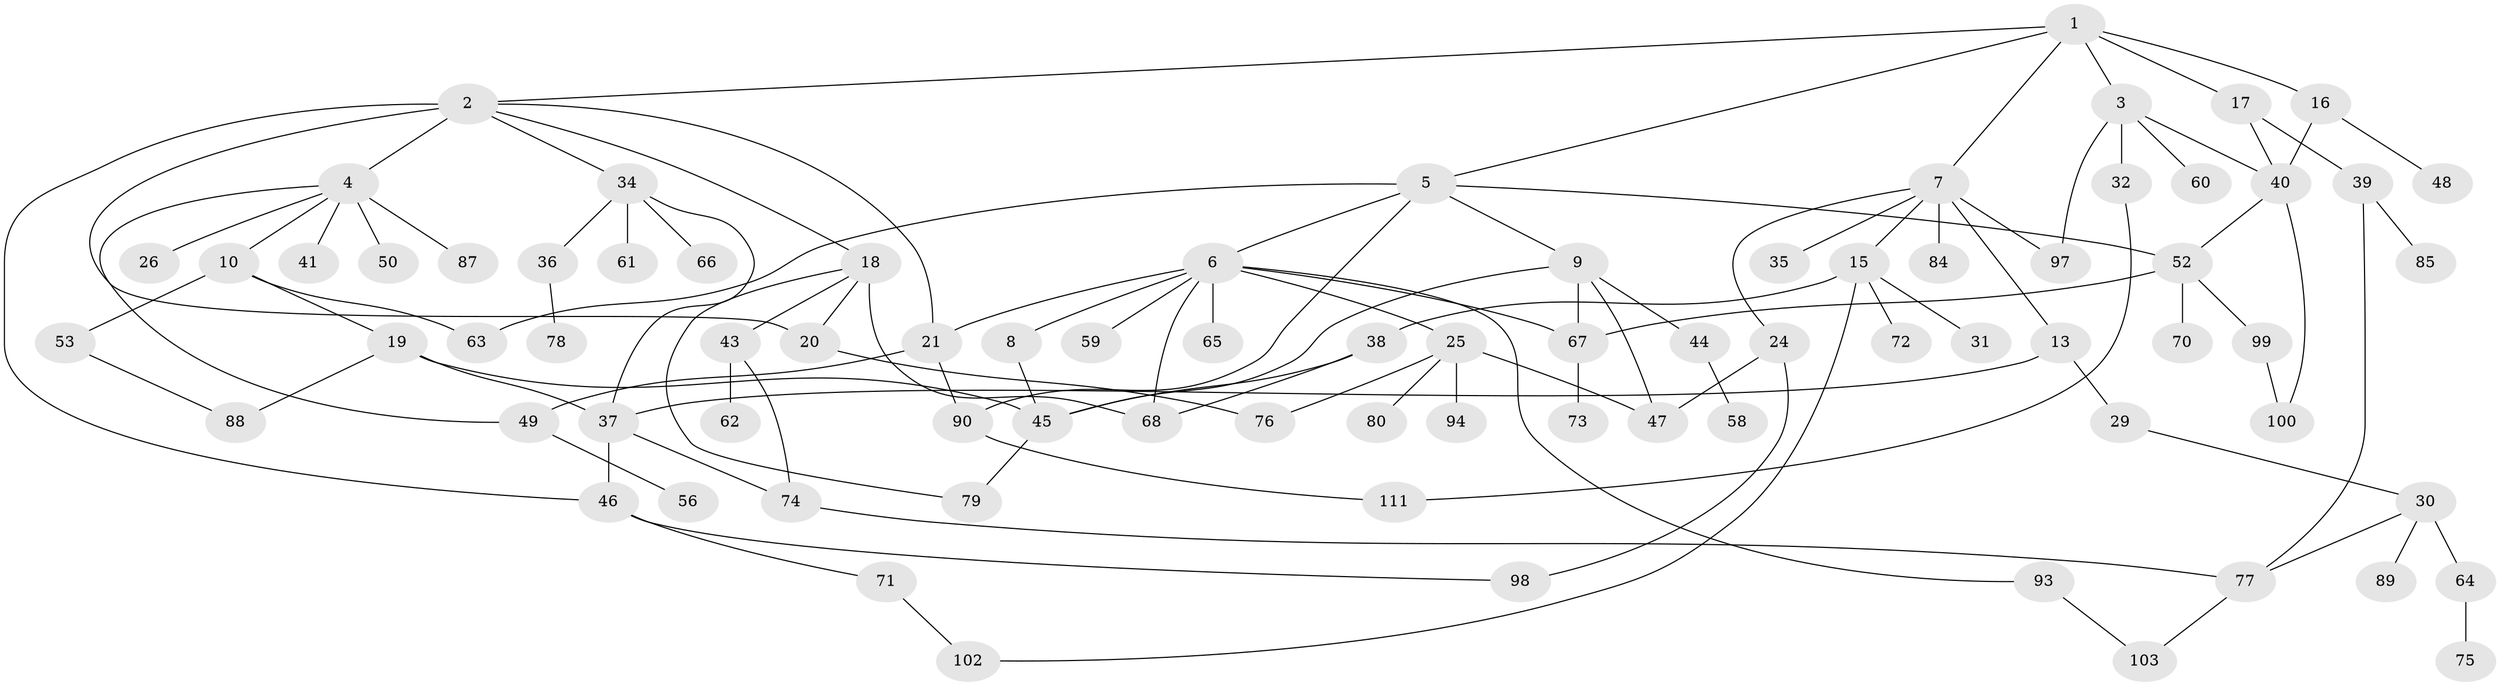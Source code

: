 // original degree distribution, {6: 0.03278688524590164, 7: 0.00819672131147541, 5: 0.06557377049180328, 4: 0.12295081967213115, 2: 0.319672131147541, 3: 0.1885245901639344, 1: 0.26229508196721313}
// Generated by graph-tools (version 1.1) at 2025/10/02/27/25 16:10:55]
// undirected, 81 vertices, 112 edges
graph export_dot {
graph [start="1"]
  node [color=gray90,style=filled];
  1 [super="+11"];
  2 [super="+33"];
  3 [super="+121"];
  4 [super="+27"];
  5;
  6 [super="+14"];
  7 [super="+12"];
  8;
  9 [super="+23"];
  10 [super="+122"];
  13;
  15 [super="+22"];
  16;
  17;
  18 [super="+42"];
  19 [super="+83"];
  20 [super="+81"];
  21 [super="+28"];
  24;
  25 [super="+51"];
  26 [super="+69"];
  29;
  30 [super="+86"];
  31;
  32 [super="+101"];
  34 [super="+95"];
  35 [super="+116"];
  36;
  37 [super="+104"];
  38;
  39 [super="+54"];
  40 [super="+96"];
  41;
  43;
  44;
  45 [super="+57"];
  46;
  47 [super="+55"];
  48;
  49 [super="+113"];
  50;
  52 [super="+112"];
  53 [super="+107"];
  56;
  58;
  59;
  60 [super="+119"];
  61;
  62;
  63 [super="+105"];
  64 [super="+82"];
  65;
  66 [super="+115"];
  67 [super="+114"];
  68 [super="+109"];
  70;
  71;
  72;
  73;
  74 [super="+106"];
  75 [super="+110"];
  76;
  77;
  78 [super="+108"];
  79;
  80;
  84;
  85;
  87;
  88 [super="+92"];
  89;
  90 [super="+91"];
  93;
  94;
  97 [super="+118"];
  98 [super="+117"];
  99;
  100 [super="+120"];
  102;
  103;
  111;
  1 -- 2;
  1 -- 3;
  1 -- 5;
  1 -- 7;
  1 -- 16;
  1 -- 17;
  2 -- 4 [weight=2];
  2 -- 18;
  2 -- 20;
  2 -- 34;
  2 -- 21;
  2 -- 46;
  3 -- 32;
  3 -- 60;
  3 -- 97;
  3 -- 40;
  4 -- 10;
  4 -- 26;
  4 -- 41;
  4 -- 49;
  4 -- 50;
  4 -- 87;
  5 -- 6;
  5 -- 9;
  5 -- 52;
  5 -- 63;
  5 -- 90;
  6 -- 8;
  6 -- 25;
  6 -- 65;
  6 -- 68;
  6 -- 67;
  6 -- 21;
  6 -- 59;
  6 -- 93;
  7 -- 24;
  7 -- 35;
  7 -- 84;
  7 -- 13;
  7 -- 15;
  7 -- 97;
  8 -- 45;
  9 -- 44;
  9 -- 47;
  9 -- 45;
  9 -- 67;
  10 -- 19;
  10 -- 53;
  10 -- 63;
  13 -- 29;
  13 -- 37;
  15 -- 31;
  15 -- 38;
  15 -- 72;
  15 -- 102;
  16 -- 40;
  16 -- 48;
  17 -- 39;
  17 -- 40;
  18 -- 20;
  18 -- 43;
  18 -- 79;
  18 -- 68;
  19 -- 37 [weight=2];
  19 -- 45;
  19 -- 88;
  20 -- 76;
  21 -- 49;
  21 -- 90;
  24 -- 47;
  24 -- 98;
  25 -- 80;
  25 -- 94;
  25 -- 76;
  25 -- 47;
  29 -- 30;
  30 -- 64;
  30 -- 77;
  30 -- 89;
  32 -- 111;
  34 -- 36;
  34 -- 61;
  34 -- 66;
  34 -- 37;
  36 -- 78;
  37 -- 74;
  37 -- 46;
  38 -- 45;
  38 -- 68;
  39 -- 85;
  39 -- 77;
  40 -- 100;
  40 -- 52;
  43 -- 62;
  43 -- 74;
  44 -- 58;
  45 -- 79;
  46 -- 71;
  46 -- 98;
  49 -- 56;
  52 -- 70;
  52 -- 99;
  52 -- 67;
  53 -- 88;
  64 -- 75;
  67 -- 73;
  71 -- 102;
  74 -- 77;
  77 -- 103;
  90 -- 111;
  93 -- 103;
  99 -- 100;
}
